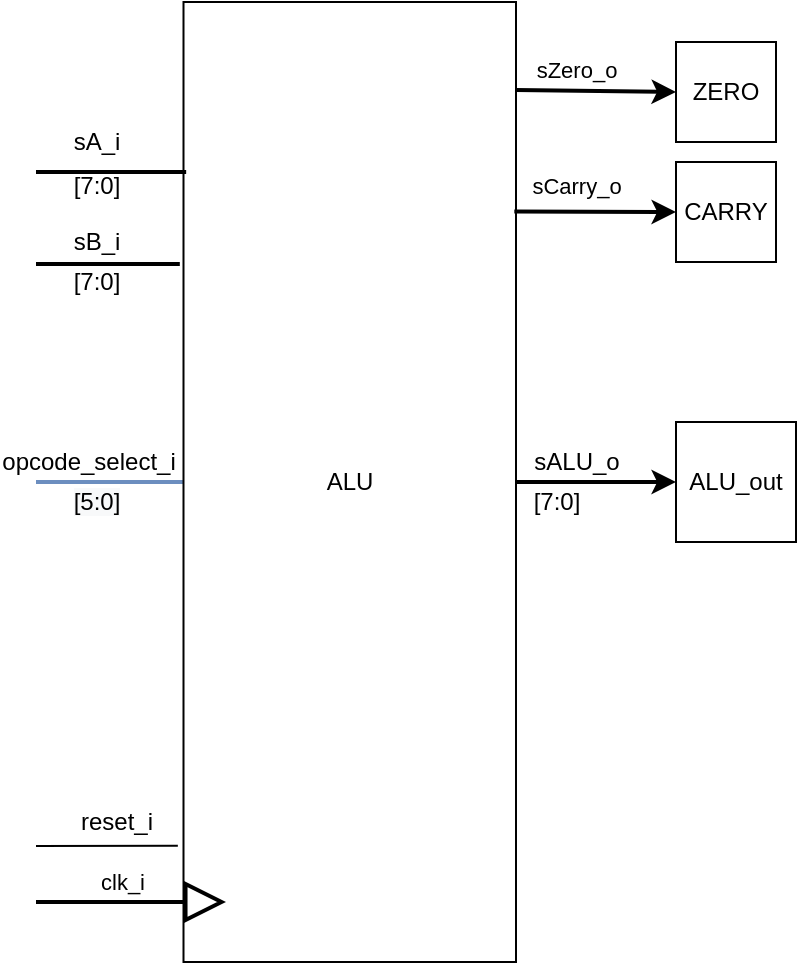 <mxfile version="13.0.3" type="device"><diagram id="kKXHNzVlLTAeOdKcuCIf" name="Page-1"><mxGraphModel dx="1178" dy="675" grid="1" gridSize="10" guides="1" tooltips="1" connect="1" arrows="1" fold="1" page="1" pageScale="1" pageWidth="827" pageHeight="1169" math="0" shadow="0"><root><mxCell id="0"/><mxCell id="1" parent="0"/><mxCell id="d-rtRdby2LiXi9DGqDz9-1" style="edgeStyle=orthogonalEdgeStyle;rounded=0;orthogonalLoop=1;jettySize=auto;html=1;endArrow=none;endFill=0;strokeWidth=2;fillColor=#dae8fc;strokeColor=#6c8ebf;" edge="1" parent="1" source="LuXC71RRRRHaPjELrGPR-2"><mxGeometry relative="1" as="geometry"><mxPoint x="200" y="290" as="targetPoint"/></mxGeometry></mxCell><mxCell id="d-rtRdby2LiXi9DGqDz9-2" value="&lt;span style=&quot;font-size: 12px;&quot;&gt;opcode_select_i&lt;/span&gt;" style="edgeLabel;html=1;align=center;verticalAlign=middle;resizable=0;points=[];labelBackgroundColor=none;" vertex="1" connectable="0" parent="d-rtRdby2LiXi9DGqDz9-1"><mxGeometry x="0.757" y="-1" relative="1" as="geometry"><mxPoint x="16.05" y="-9" as="offset"/></mxGeometry></mxCell><mxCell id="d-rtRdby2LiXi9DGqDz9-3" value="&lt;span style=&quot;font-size: 12px ; background-color: rgb(248 , 249 , 250)&quot;&gt;[5:0]&lt;/span&gt;" style="edgeLabel;html=1;align=center;verticalAlign=middle;resizable=0;points=[];" vertex="1" connectable="0" parent="d-rtRdby2LiXi9DGqDz9-1"><mxGeometry x="0.719" y="2" relative="1" as="geometry"><mxPoint x="19.45" y="8" as="offset"/></mxGeometry></mxCell><mxCell id="LuXC71RRRRHaPjELrGPR-2" value="ALU" style="rounded=0;whiteSpace=wrap;html=1;rotation=0;" parent="1" vertex="1"><mxGeometry x="273.75" y="50" width="166.25" height="480" as="geometry"/></mxCell><mxCell id="LuXC71RRRRHaPjELrGPR-4" value="" style="endArrow=none;html=1;entryX=0.008;entryY=0.177;entryDx=0;entryDy=0;entryPerimeter=0;strokeWidth=2;" parent="1" target="LuXC71RRRRHaPjELrGPR-2" edge="1"><mxGeometry width="50" height="50" relative="1" as="geometry"><mxPoint x="200" y="135" as="sourcePoint"/><mxPoint x="440" y="290" as="targetPoint"/></mxGeometry></mxCell><mxCell id="LuXC71RRRRHaPjELrGPR-5" value="" style="endArrow=none;html=1;entryX=-0.011;entryY=0.273;entryDx=0;entryDy=0;entryPerimeter=0;strokeWidth=2;" parent="1" target="LuXC71RRRRHaPjELrGPR-2" edge="1"><mxGeometry width="50" height="50" relative="1" as="geometry"><mxPoint x="200" y="181" as="sourcePoint"/><mxPoint x="320" y="290" as="targetPoint"/></mxGeometry></mxCell><mxCell id="LuXC71RRRRHaPjELrGPR-6" value="sA_i" style="text;html=1;align=center;verticalAlign=middle;resizable=0;points=[];autosize=1;strokeColor=none;" parent="1" vertex="1"><mxGeometry x="210" y="110" width="40" height="20" as="geometry"/></mxCell><mxCell id="LuXC71RRRRHaPjELrGPR-7" value="sB_i" style="text;html=1;align=center;verticalAlign=middle;resizable=0;points=[];autosize=1;strokeColor=none;" parent="1" vertex="1"><mxGeometry x="210" y="160" width="40" height="20" as="geometry"/></mxCell><mxCell id="LuXC71RRRRHaPjELrGPR-10" value="clk_i" style="endArrow=block;endSize=16;endFill=0;html=1;strokeWidth=2;" parent="1" edge="1"><mxGeometry x="-0.091" y="10" width="160" relative="1" as="geometry"><mxPoint x="200" y="500" as="sourcePoint"/><mxPoint x="295" y="500" as="targetPoint"/><mxPoint as="offset"/></mxGeometry></mxCell><mxCell id="LuXC71RRRRHaPjELrGPR-11" value="" style="endArrow=none;html=1;exitX=-0.017;exitY=0.879;exitDx=0;exitDy=0;exitPerimeter=0;" parent="1" source="LuXC71RRRRHaPjELrGPR-2" edge="1"><mxGeometry width="50" height="50" relative="1" as="geometry"><mxPoint x="270" y="340" as="sourcePoint"/><mxPoint x="200" y="472" as="targetPoint"/></mxGeometry></mxCell><mxCell id="LuXC71RRRRHaPjELrGPR-12" value="reset_i" style="text;html=1;align=center;verticalAlign=middle;resizable=0;points=[];autosize=1;strokeColor=none;" parent="1" vertex="1"><mxGeometry x="215" y="450" width="50" height="20" as="geometry"/></mxCell><mxCell id="LuXC71RRRRHaPjELrGPR-13" value="[7:0]" style="text;html=1;align=center;verticalAlign=middle;resizable=0;points=[];autosize=1;strokeColor=none;" parent="1" vertex="1"><mxGeometry x="210" y="132" width="40" height="20" as="geometry"/></mxCell><mxCell id="LuXC71RRRRHaPjELrGPR-14" value="[7:0]" style="text;html=1;align=center;verticalAlign=middle;resizable=0;points=[];autosize=1;strokeColor=none;" parent="1" vertex="1"><mxGeometry x="210" y="180" width="40" height="20" as="geometry"/></mxCell><mxCell id="LuXC71RRRRHaPjELrGPR-18" value="ZERO" style="whiteSpace=wrap;html=1;aspect=fixed;" parent="1" vertex="1"><mxGeometry x="520" y="70" width="50" height="50" as="geometry"/></mxCell><mxCell id="LuXC71RRRRHaPjELrGPR-19" value="CARRY" style="whiteSpace=wrap;html=1;aspect=fixed;" parent="1" vertex="1"><mxGeometry x="520" y="130" width="50" height="50" as="geometry"/></mxCell><mxCell id="LuXC71RRRRHaPjELrGPR-20" value="" style="endArrow=classic;html=1;strokeWidth=2;exitX=1;exitY=0.102;exitDx=0;exitDy=0;exitPerimeter=0;entryX=0;entryY=0.5;entryDx=0;entryDy=0;" parent="1" target="LuXC71RRRRHaPjELrGPR-18" edge="1"><mxGeometry width="50" height="50" relative="1" as="geometry"><mxPoint x="440" y="93.96" as="sourcePoint"/><mxPoint x="320" y="285" as="targetPoint"/></mxGeometry></mxCell><mxCell id="ysyxBGfo7sB9Up1w966L-2" value="sZero_o" style="edgeLabel;html=1;align=center;verticalAlign=middle;resizable=0;points=[];" parent="LuXC71RRRRHaPjELrGPR-20" vertex="1" connectable="0"><mxGeometry x="-0.579" y="3" relative="1" as="geometry"><mxPoint x="12.96" y="-7.18" as="offset"/></mxGeometry></mxCell><mxCell id="LuXC71RRRRHaPjELrGPR-21" value="" style="endArrow=classic;html=1;strokeWidth=2;exitX=0.995;exitY=0.21;exitDx=0;exitDy=0;exitPerimeter=0;entryX=0;entryY=0.5;entryDx=0;entryDy=0;" parent="1" target="LuXC71RRRRHaPjELrGPR-19" edge="1"><mxGeometry width="50" height="50" relative="1" as="geometry"><mxPoint x="439.169" y="154.8" as="sourcePoint"/><mxPoint x="320" y="294" as="targetPoint"/></mxGeometry></mxCell><mxCell id="ysyxBGfo7sB9Up1w966L-4" value="sCarry_o" style="edgeLabel;html=1;align=center;verticalAlign=middle;resizable=0;points=[];" parent="LuXC71RRRRHaPjELrGPR-21" vertex="1" connectable="0"><mxGeometry x="-0.657" y="2" relative="1" as="geometry"><mxPoint x="17.02" y="-10.83" as="offset"/></mxGeometry></mxCell><mxCell id="LuXC71RRRRHaPjELrGPR-22" value="" style="endArrow=classic;html=1;strokeWidth=2;exitX=1;exitY=0.5;exitDx=0;exitDy=0;" parent="1" source="LuXC71RRRRHaPjELrGPR-2" target="LuXC71RRRRHaPjELrGPR-26" edge="1"><mxGeometry width="50" height="50" relative="1" as="geometry"><mxPoint x="450" y="290" as="sourcePoint"/><mxPoint x="560" y="290" as="targetPoint"/></mxGeometry></mxCell><mxCell id="LuXC71RRRRHaPjELrGPR-23" value="sALU_o" style="text;html=1;align=center;verticalAlign=middle;resizable=0;points=[];autosize=1;strokeColor=none;" parent="1" vertex="1"><mxGeometry x="440" y="270" width="60" height="20" as="geometry"/></mxCell><mxCell id="LuXC71RRRRHaPjELrGPR-24" value="[7:0]" style="text;html=1;align=center;verticalAlign=middle;resizable=0;points=[];autosize=1;strokeColor=none;" parent="1" vertex="1"><mxGeometry x="440" y="290" width="40" height="20" as="geometry"/></mxCell><mxCell id="LuXC71RRRRHaPjELrGPR-26" value="ALU_out" style="whiteSpace=wrap;html=1;aspect=fixed;" parent="1" vertex="1"><mxGeometry x="520" y="260" width="60" height="60" as="geometry"/></mxCell></root></mxGraphModel></diagram></mxfile>